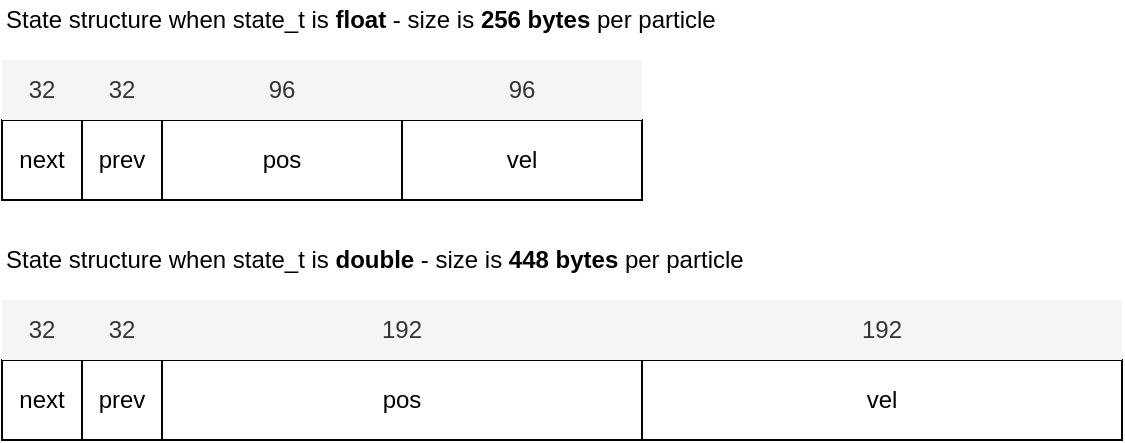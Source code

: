 <mxfile version="18.0.2" type="device"><diagram id="BRjmvwcGqCw_NqLq_rds" name="Page-1"><mxGraphModel dx="1422" dy="793" grid="1" gridSize="10" guides="1" tooltips="1" connect="1" arrows="1" fold="1" page="1" pageScale="1" pageWidth="850" pageHeight="1100" math="0" shadow="0"><root><mxCell id="0"/><mxCell id="1" parent="0"/><mxCell id="LpXfX7FssXDxYC85ja3y-1" value="" style="rounded=0;whiteSpace=wrap;html=1;" vertex="1" parent="1"><mxGeometry x="80" y="120" width="320" height="40" as="geometry"/></mxCell><mxCell id="LpXfX7FssXDxYC85ja3y-2" value="next" style="rounded=0;whiteSpace=wrap;html=1;" vertex="1" parent="1"><mxGeometry x="80" y="120" width="40" height="40" as="geometry"/></mxCell><mxCell id="LpXfX7FssXDxYC85ja3y-3" value="prev" style="rounded=0;whiteSpace=wrap;html=1;" vertex="1" parent="1"><mxGeometry x="120" y="120" width="40" height="40" as="geometry"/></mxCell><mxCell id="LpXfX7FssXDxYC85ja3y-4" value="pos" style="rounded=0;whiteSpace=wrap;html=1;" vertex="1" parent="1"><mxGeometry x="160" y="120" width="120" height="40" as="geometry"/></mxCell><mxCell id="LpXfX7FssXDxYC85ja3y-5" value="&lt;div&gt;vel&lt;/div&gt;" style="rounded=0;whiteSpace=wrap;html=1;" vertex="1" parent="1"><mxGeometry x="280" y="120" width="120" height="40" as="geometry"/></mxCell><mxCell id="LpXfX7FssXDxYC85ja3y-12" value="" style="rounded=0;whiteSpace=wrap;html=1;" vertex="1" parent="1"><mxGeometry x="80" y="240" width="320" height="40" as="geometry"/></mxCell><mxCell id="LpXfX7FssXDxYC85ja3y-13" value="next" style="rounded=0;whiteSpace=wrap;html=1;" vertex="1" parent="1"><mxGeometry x="80" y="240" width="40" height="40" as="geometry"/></mxCell><mxCell id="LpXfX7FssXDxYC85ja3y-14" value="prev" style="rounded=0;whiteSpace=wrap;html=1;" vertex="1" parent="1"><mxGeometry x="120" y="240" width="40" height="40" as="geometry"/></mxCell><mxCell id="LpXfX7FssXDxYC85ja3y-15" value="pos" style="rounded=0;whiteSpace=wrap;html=1;" vertex="1" parent="1"><mxGeometry x="160" y="240" width="240" height="40" as="geometry"/></mxCell><mxCell id="LpXfX7FssXDxYC85ja3y-16" value="&lt;div&gt;vel&lt;/div&gt;" style="rounded=0;whiteSpace=wrap;html=1;" vertex="1" parent="1"><mxGeometry x="400" y="240" width="240" height="40" as="geometry"/></mxCell><mxCell id="LpXfX7FssXDxYC85ja3y-21" value="State structure when state_t is &lt;b&gt;double&lt;/b&gt; - size is &lt;b&gt;448 bytes&lt;/b&gt; per particle" style="text;html=1;align=left;verticalAlign=middle;resizable=0;points=[];autosize=1;strokeColor=none;fillColor=none;" vertex="1" parent="1"><mxGeometry x="80" y="180" width="440" height="20" as="geometry"/></mxCell><mxCell id="LpXfX7FssXDxYC85ja3y-22" value="State structure when state_t is &lt;b&gt;float&lt;/b&gt; - size is &lt;b&gt;256 bytes&lt;/b&gt; per particle" style="text;html=1;align=left;verticalAlign=middle;resizable=0;points=[];autosize=1;strokeColor=none;fillColor=none;" vertex="1" parent="1"><mxGeometry x="80" y="60" width="430" height="20" as="geometry"/></mxCell><mxCell id="LpXfX7FssXDxYC85ja3y-23" value="" style="group" vertex="1" connectable="0" parent="1"><mxGeometry x="80" y="210" width="560" height="30" as="geometry"/></mxCell><mxCell id="LpXfX7FssXDxYC85ja3y-17" value="&lt;div&gt;32&lt;/div&gt;" style="rounded=0;whiteSpace=wrap;html=1;strokeColor=none;fillColor=#f5f5f5;fontColor=#333333;" vertex="1" parent="LpXfX7FssXDxYC85ja3y-23"><mxGeometry width="40" height="30" as="geometry"/></mxCell><mxCell id="LpXfX7FssXDxYC85ja3y-18" value="&lt;div&gt;32&lt;/div&gt;" style="rounded=0;whiteSpace=wrap;html=1;strokeColor=none;fillColor=#f5f5f5;fontColor=#333333;" vertex="1" parent="LpXfX7FssXDxYC85ja3y-23"><mxGeometry x="40" width="40" height="30" as="geometry"/></mxCell><mxCell id="LpXfX7FssXDxYC85ja3y-19" value="192" style="rounded=0;whiteSpace=wrap;html=1;strokeColor=none;fillColor=#f5f5f5;fontColor=#333333;" vertex="1" parent="LpXfX7FssXDxYC85ja3y-23"><mxGeometry x="80" width="240" height="30" as="geometry"/></mxCell><mxCell id="LpXfX7FssXDxYC85ja3y-20" value="192" style="rounded=0;whiteSpace=wrap;html=1;strokeColor=none;fillColor=#f5f5f5;fontColor=#333333;" vertex="1" parent="LpXfX7FssXDxYC85ja3y-23"><mxGeometry x="320" width="240" height="30" as="geometry"/></mxCell><mxCell id="LpXfX7FssXDxYC85ja3y-24" value="" style="group" vertex="1" connectable="0" parent="1"><mxGeometry x="80" y="90" width="320" height="30" as="geometry"/></mxCell><mxCell id="LpXfX7FssXDxYC85ja3y-6" value="&lt;div&gt;32&lt;/div&gt;" style="rounded=0;whiteSpace=wrap;html=1;strokeColor=none;fillColor=#f5f5f5;fontColor=#333333;" vertex="1" parent="LpXfX7FssXDxYC85ja3y-24"><mxGeometry width="40" height="30" as="geometry"/></mxCell><mxCell id="LpXfX7FssXDxYC85ja3y-7" value="&lt;div&gt;32&lt;/div&gt;" style="rounded=0;whiteSpace=wrap;html=1;strokeColor=none;fillColor=#f5f5f5;fontColor=#333333;" vertex="1" parent="LpXfX7FssXDxYC85ja3y-24"><mxGeometry x="40" width="40" height="30" as="geometry"/></mxCell><mxCell id="LpXfX7FssXDxYC85ja3y-8" value="96" style="rounded=0;whiteSpace=wrap;html=1;strokeColor=none;fillColor=#f5f5f5;fontColor=#333333;" vertex="1" parent="LpXfX7FssXDxYC85ja3y-24"><mxGeometry x="80" width="120" height="30" as="geometry"/></mxCell><mxCell id="LpXfX7FssXDxYC85ja3y-9" value="96" style="rounded=0;whiteSpace=wrap;html=1;strokeColor=none;fillColor=#f5f5f5;fontColor=#333333;" vertex="1" parent="LpXfX7FssXDxYC85ja3y-24"><mxGeometry x="200" width="120" height="30" as="geometry"/></mxCell></root></mxGraphModel></diagram></mxfile>